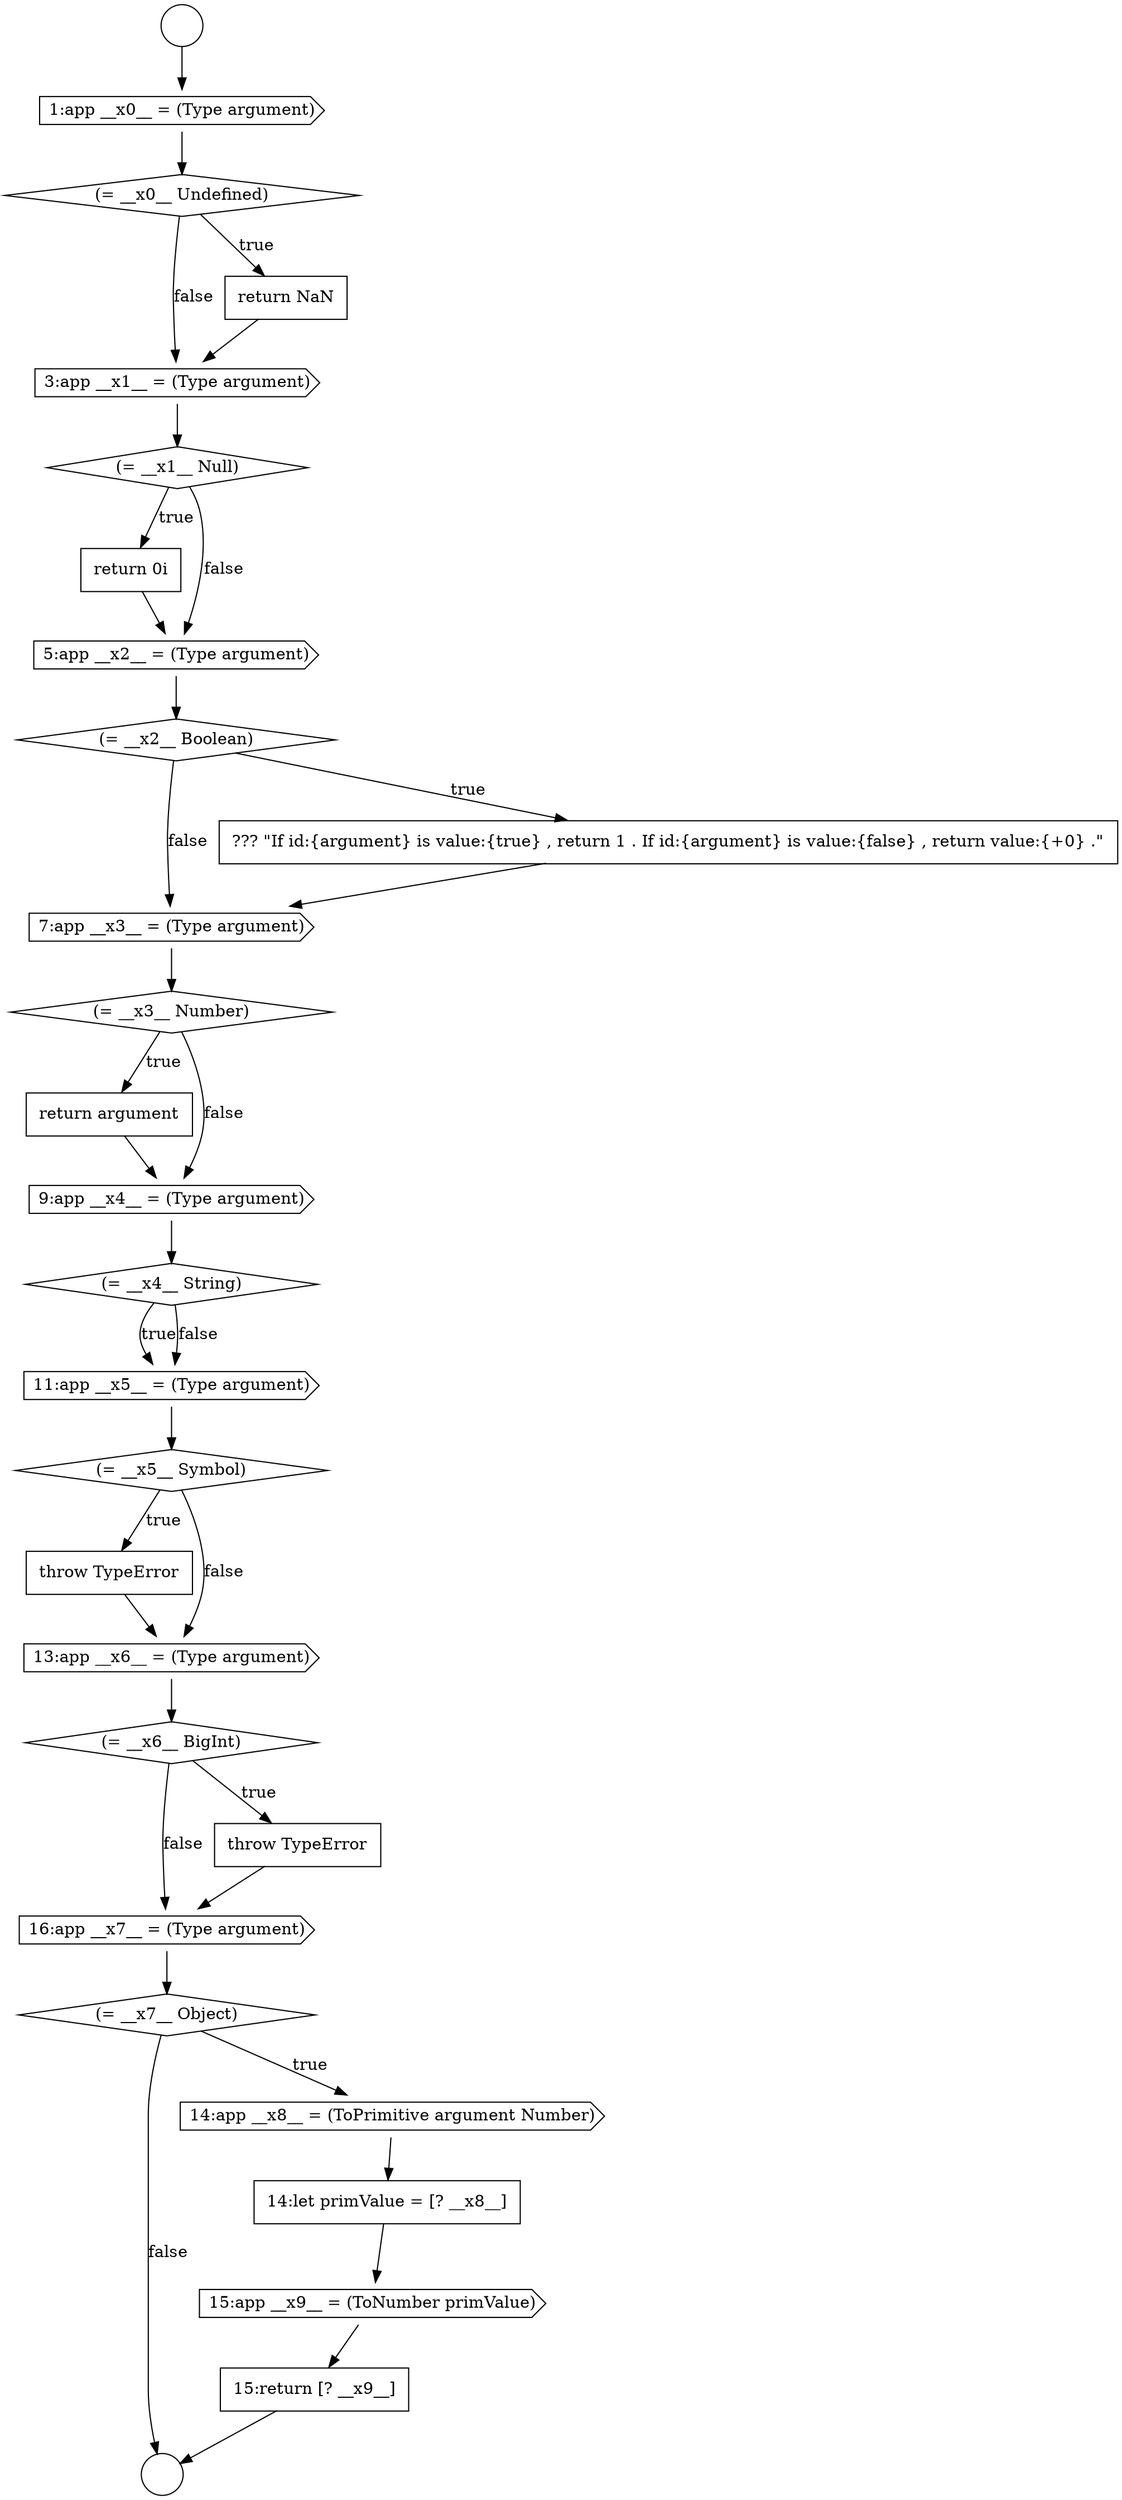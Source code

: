 digraph {
  node20611 [shape=diamond, label=<<font color="black">(= __x0__ Undefined)</font>> color="black" fillcolor="white" style=filled]
  node20615 [shape=none, margin=0, label=<<font color="black">
    <table border="0" cellborder="1" cellspacing="0" cellpadding="10">
      <tr><td align="left">return 0i</td></tr>
    </table>
  </font>> color="black" fillcolor="white" style=filled]
  node20633 [shape=none, margin=0, label=<<font color="black">
    <table border="0" cellborder="1" cellspacing="0" cellpadding="10">
      <tr><td align="left">14:let primValue = [? __x8__]</td></tr>
    </table>
  </font>> color="black" fillcolor="white" style=filled]
  node20609 [shape=circle label=" " color="black" fillcolor="white" style=filled]
  node20634 [shape=cds, label=<<font color="black">15:app __x9__ = (ToNumber primValue)</font>> color="black" fillcolor="white" style=filled]
  node20613 [shape=cds, label=<<font color="black">3:app __x1__ = (Type argument)</font>> color="black" fillcolor="white" style=filled]
  node20635 [shape=none, margin=0, label=<<font color="black">
    <table border="0" cellborder="1" cellspacing="0" cellpadding="10">
      <tr><td align="left">15:return [? __x9__]</td></tr>
    </table>
  </font>> color="black" fillcolor="white" style=filled]
  node20623 [shape=diamond, label=<<font color="black">(= __x4__ String)</font>> color="black" fillcolor="white" style=filled]
  node20626 [shape=none, margin=0, label=<<font color="black">
    <table border="0" cellborder="1" cellspacing="0" cellpadding="10">
      <tr><td align="left">throw TypeError</td></tr>
    </table>
  </font>> color="black" fillcolor="white" style=filled]
  node20619 [shape=cds, label=<<font color="black">7:app __x3__ = (Type argument)</font>> color="black" fillcolor="white" style=filled]
  node20630 [shape=cds, label=<<font color="black">16:app __x7__ = (Type argument)</font>> color="black" fillcolor="white" style=filled]
  node20625 [shape=diamond, label=<<font color="black">(= __x5__ Symbol)</font>> color="black" fillcolor="white" style=filled]
  node20610 [shape=cds, label=<<font color="black">1:app __x0__ = (Type argument)</font>> color="black" fillcolor="white" style=filled]
  node20624 [shape=cds, label=<<font color="black">11:app __x5__ = (Type argument)</font>> color="black" fillcolor="white" style=filled]
  node20629 [shape=none, margin=0, label=<<font color="black">
    <table border="0" cellborder="1" cellspacing="0" cellpadding="10">
      <tr><td align="left">throw TypeError</td></tr>
    </table>
  </font>> color="black" fillcolor="white" style=filled]
  node20620 [shape=diamond, label=<<font color="black">(= __x3__ Number)</font>> color="black" fillcolor="white" style=filled]
  node20614 [shape=diamond, label=<<font color="black">(= __x1__ Null)</font>> color="black" fillcolor="white" style=filled]
  node20621 [shape=none, margin=0, label=<<font color="black">
    <table border="0" cellborder="1" cellspacing="0" cellpadding="10">
      <tr><td align="left">return argument</td></tr>
    </table>
  </font>> color="black" fillcolor="white" style=filled]
  node20628 [shape=diamond, label=<<font color="black">(= __x6__ BigInt)</font>> color="black" fillcolor="white" style=filled]
  node20617 [shape=diamond, label=<<font color="black">(= __x2__ Boolean)</font>> color="black" fillcolor="white" style=filled]
  node20632 [shape=cds, label=<<font color="black">14:app __x8__ = (ToPrimitive argument Number)</font>> color="black" fillcolor="white" style=filled]
  node20627 [shape=cds, label=<<font color="black">13:app __x6__ = (Type argument)</font>> color="black" fillcolor="white" style=filled]
  node20622 [shape=cds, label=<<font color="black">9:app __x4__ = (Type argument)</font>> color="black" fillcolor="white" style=filled]
  node20612 [shape=none, margin=0, label=<<font color="black">
    <table border="0" cellborder="1" cellspacing="0" cellpadding="10">
      <tr><td align="left">return NaN</td></tr>
    </table>
  </font>> color="black" fillcolor="white" style=filled]
  node20631 [shape=diamond, label=<<font color="black">(= __x7__ Object)</font>> color="black" fillcolor="white" style=filled]
  node20608 [shape=circle label=" " color="black" fillcolor="white" style=filled]
  node20618 [shape=none, margin=0, label=<<font color="black">
    <table border="0" cellborder="1" cellspacing="0" cellpadding="10">
      <tr><td align="left">??? &quot;If id:{argument} is value:{true} , return 1 . If id:{argument} is value:{false} , return value:{+0} .&quot;</td></tr>
    </table>
  </font>> color="black" fillcolor="white" style=filled]
  node20616 [shape=cds, label=<<font color="black">5:app __x2__ = (Type argument)</font>> color="black" fillcolor="white" style=filled]
  node20614 -> node20615 [label=<<font color="black">true</font>> color="black"]
  node20614 -> node20616 [label=<<font color="black">false</font>> color="black"]
  node20615 -> node20616 [ color="black"]
  node20612 -> node20613 [ color="black"]
  node20610 -> node20611 [ color="black"]
  node20623 -> node20624 [label=<<font color="black">true</font>> color="black"]
  node20623 -> node20624 [label=<<font color="black">false</font>> color="black"]
  node20622 -> node20623 [ color="black"]
  node20620 -> node20621 [label=<<font color="black">true</font>> color="black"]
  node20620 -> node20622 [label=<<font color="black">false</font>> color="black"]
  node20634 -> node20635 [ color="black"]
  node20619 -> node20620 [ color="black"]
  node20629 -> node20630 [ color="black"]
  node20608 -> node20610 [ color="black"]
  node20630 -> node20631 [ color="black"]
  node20624 -> node20625 [ color="black"]
  node20611 -> node20612 [label=<<font color="black">true</font>> color="black"]
  node20611 -> node20613 [label=<<font color="black">false</font>> color="black"]
  node20617 -> node20618 [label=<<font color="black">true</font>> color="black"]
  node20617 -> node20619 [label=<<font color="black">false</font>> color="black"]
  node20632 -> node20633 [ color="black"]
  node20633 -> node20634 [ color="black"]
  node20628 -> node20629 [label=<<font color="black">true</font>> color="black"]
  node20628 -> node20630 [label=<<font color="black">false</font>> color="black"]
  node20635 -> node20609 [ color="black"]
  node20618 -> node20619 [ color="black"]
  node20626 -> node20627 [ color="black"]
  node20631 -> node20632 [label=<<font color="black">true</font>> color="black"]
  node20631 -> node20609 [label=<<font color="black">false</font>> color="black"]
  node20613 -> node20614 [ color="black"]
  node20625 -> node20626 [label=<<font color="black">true</font>> color="black"]
  node20625 -> node20627 [label=<<font color="black">false</font>> color="black"]
  node20616 -> node20617 [ color="black"]
  node20627 -> node20628 [ color="black"]
  node20621 -> node20622 [ color="black"]
}

